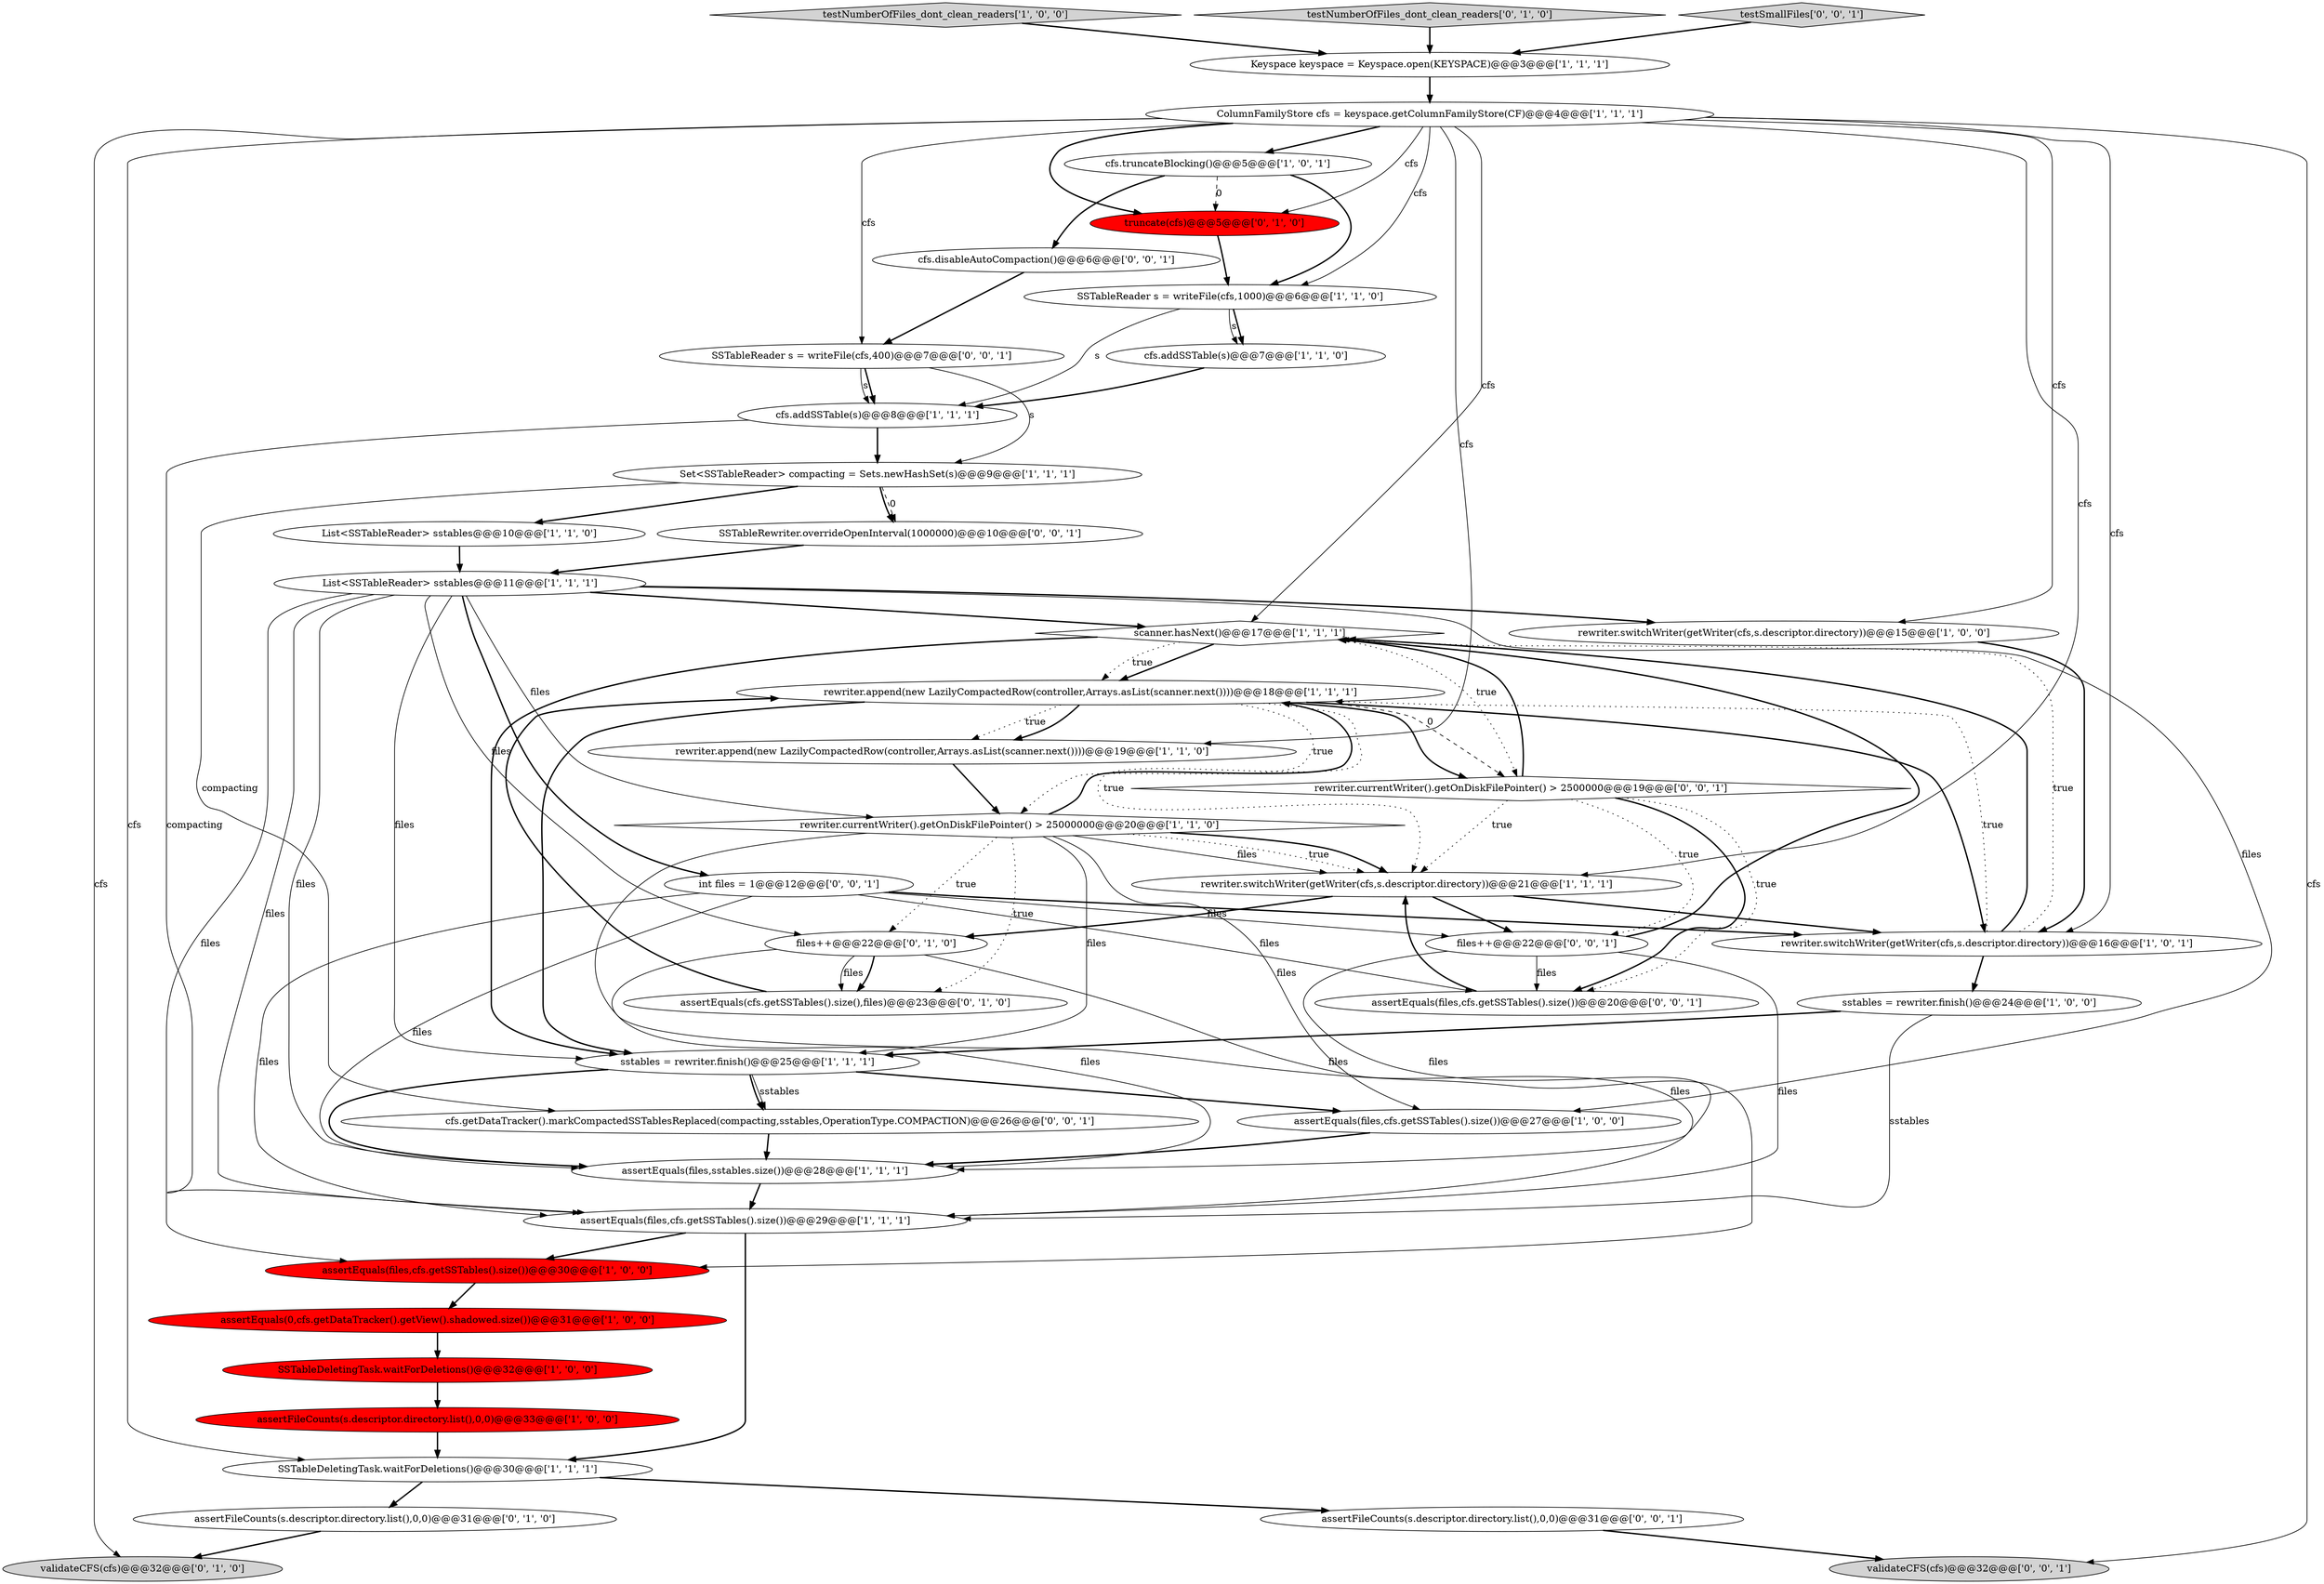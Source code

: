 digraph {
20 [style = filled, label = "List<SSTableReader> sstables@@@10@@@['1', '1', '0']", fillcolor = white, shape = ellipse image = "AAA0AAABBB1BBB"];
29 [style = filled, label = "assertEquals(cfs.getSSTables().size(),files)@@@23@@@['0', '1', '0']", fillcolor = white, shape = ellipse image = "AAA0AAABBB2BBB"];
11 [style = filled, label = "assertEquals(files,cfs.getSSTables().size())@@@27@@@['1', '0', '0']", fillcolor = white, shape = ellipse image = "AAA0AAABBB1BBB"];
25 [style = filled, label = "sstables = rewriter.finish()@@@24@@@['1', '0', '0']", fillcolor = white, shape = ellipse image = "AAA0AAABBB1BBB"];
32 [style = filled, label = "truncate(cfs)@@@5@@@['0', '1', '0']", fillcolor = red, shape = ellipse image = "AAA1AAABBB2BBB"];
39 [style = filled, label = "SSTableRewriter.overrideOpenInterval(1000000)@@@10@@@['0', '0', '1']", fillcolor = white, shape = ellipse image = "AAA0AAABBB3BBB"];
12 [style = filled, label = "scanner.hasNext()@@@17@@@['1', '1', '1']", fillcolor = white, shape = diamond image = "AAA0AAABBB1BBB"];
0 [style = filled, label = "cfs.addSSTable(s)@@@7@@@['1', '1', '0']", fillcolor = white, shape = ellipse image = "AAA0AAABBB1BBB"];
22 [style = filled, label = "rewriter.append(new LazilyCompactedRow(controller,Arrays.asList(scanner.next())))@@@18@@@['1', '1', '1']", fillcolor = white, shape = ellipse image = "AAA0AAABBB1BBB"];
23 [style = filled, label = "rewriter.append(new LazilyCompactedRow(controller,Arrays.asList(scanner.next())))@@@19@@@['1', '1', '0']", fillcolor = white, shape = ellipse image = "AAA0AAABBB1BBB"];
6 [style = filled, label = "assertEquals(files,sstables.size())@@@28@@@['1', '1', '1']", fillcolor = white, shape = ellipse image = "AAA0AAABBB1BBB"];
15 [style = filled, label = "assertFileCounts(s.descriptor.directory.list(),0,0)@@@33@@@['1', '0', '0']", fillcolor = red, shape = ellipse image = "AAA1AAABBB1BBB"];
28 [style = filled, label = "assertFileCounts(s.descriptor.directory.list(),0,0)@@@31@@@['0', '1', '0']", fillcolor = white, shape = ellipse image = "AAA0AAABBB2BBB"];
17 [style = filled, label = "testNumberOfFiles_dont_clean_readers['1', '0', '0']", fillcolor = lightgray, shape = diamond image = "AAA0AAABBB1BBB"];
35 [style = filled, label = "SSTableReader s = writeFile(cfs,400)@@@7@@@['0', '0', '1']", fillcolor = white, shape = ellipse image = "AAA0AAABBB3BBB"];
10 [style = filled, label = "rewriter.currentWriter().getOnDiskFilePointer() > 25000000@@@20@@@['1', '1', '0']", fillcolor = white, shape = diamond image = "AAA0AAABBB1BBB"];
33 [style = filled, label = "rewriter.currentWriter().getOnDiskFilePointer() > 2500000@@@19@@@['0', '0', '1']", fillcolor = white, shape = diamond image = "AAA0AAABBB3BBB"];
2 [style = filled, label = "cfs.addSSTable(s)@@@8@@@['1', '1', '1']", fillcolor = white, shape = ellipse image = "AAA0AAABBB1BBB"];
7 [style = filled, label = "assertEquals(0,cfs.getDataTracker().getView().shadowed.size())@@@31@@@['1', '0', '0']", fillcolor = red, shape = ellipse image = "AAA1AAABBB1BBB"];
24 [style = filled, label = "sstables = rewriter.finish()@@@25@@@['1', '1', '1']", fillcolor = white, shape = ellipse image = "AAA0AAABBB1BBB"];
4 [style = filled, label = "SSTableDeletingTask.waitForDeletions()@@@32@@@['1', '0', '0']", fillcolor = red, shape = ellipse image = "AAA1AAABBB1BBB"];
41 [style = filled, label = "int files = 1@@@12@@@['0', '0', '1']", fillcolor = white, shape = ellipse image = "AAA0AAABBB3BBB"];
14 [style = filled, label = "rewriter.switchWriter(getWriter(cfs,s.descriptor.directory))@@@16@@@['1', '0', '1']", fillcolor = white, shape = ellipse image = "AAA0AAABBB1BBB"];
38 [style = filled, label = "files++@@@22@@@['0', '0', '1']", fillcolor = white, shape = ellipse image = "AAA0AAABBB3BBB"];
40 [style = filled, label = "assertFileCounts(s.descriptor.directory.list(),0,0)@@@31@@@['0', '0', '1']", fillcolor = white, shape = ellipse image = "AAA0AAABBB3BBB"];
5 [style = filled, label = "Set<SSTableReader> compacting = Sets.newHashSet(s)@@@9@@@['1', '1', '1']", fillcolor = white, shape = ellipse image = "AAA0AAABBB1BBB"];
19 [style = filled, label = "Keyspace keyspace = Keyspace.open(KEYSPACE)@@@3@@@['1', '1', '1']", fillcolor = white, shape = ellipse image = "AAA0AAABBB1BBB"];
18 [style = filled, label = "List<SSTableReader> sstables@@@11@@@['1', '1', '1']", fillcolor = white, shape = ellipse image = "AAA0AAABBB1BBB"];
21 [style = filled, label = "ColumnFamilyStore cfs = keyspace.getColumnFamilyStore(CF)@@@4@@@['1', '1', '1']", fillcolor = white, shape = ellipse image = "AAA0AAABBB1BBB"];
31 [style = filled, label = "testNumberOfFiles_dont_clean_readers['0', '1', '0']", fillcolor = lightgray, shape = diamond image = "AAA0AAABBB2BBB"];
43 [style = filled, label = "cfs.getDataTracker().markCompactedSSTablesReplaced(compacting,sstables,OperationType.COMPACTION)@@@26@@@['0', '0', '1']", fillcolor = white, shape = ellipse image = "AAA0AAABBB3BBB"];
3 [style = filled, label = "assertEquals(files,cfs.getSSTables().size())@@@29@@@['1', '1', '1']", fillcolor = white, shape = ellipse image = "AAA0AAABBB1BBB"];
26 [style = filled, label = "SSTableDeletingTask.waitForDeletions()@@@30@@@['1', '1', '1']", fillcolor = white, shape = ellipse image = "AAA0AAABBB1BBB"];
37 [style = filled, label = "cfs.disableAutoCompaction()@@@6@@@['0', '0', '1']", fillcolor = white, shape = ellipse image = "AAA0AAABBB3BBB"];
13 [style = filled, label = "SSTableReader s = writeFile(cfs,1000)@@@6@@@['1', '1', '0']", fillcolor = white, shape = ellipse image = "AAA0AAABBB1BBB"];
42 [style = filled, label = "assertEquals(files,cfs.getSSTables().size())@@@20@@@['0', '0', '1']", fillcolor = white, shape = ellipse image = "AAA0AAABBB3BBB"];
1 [style = filled, label = "assertEquals(files,cfs.getSSTables().size())@@@30@@@['1', '0', '0']", fillcolor = red, shape = ellipse image = "AAA1AAABBB1BBB"];
8 [style = filled, label = "rewriter.switchWriter(getWriter(cfs,s.descriptor.directory))@@@21@@@['1', '1', '1']", fillcolor = white, shape = ellipse image = "AAA0AAABBB1BBB"];
9 [style = filled, label = "cfs.truncateBlocking()@@@5@@@['1', '0', '1']", fillcolor = white, shape = ellipse image = "AAA0AAABBB1BBB"];
34 [style = filled, label = "validateCFS(cfs)@@@32@@@['0', '0', '1']", fillcolor = lightgray, shape = ellipse image = "AAA0AAABBB3BBB"];
16 [style = filled, label = "rewriter.switchWriter(getWriter(cfs,s.descriptor.directory))@@@15@@@['1', '0', '0']", fillcolor = white, shape = ellipse image = "AAA0AAABBB1BBB"];
27 [style = filled, label = "files++@@@22@@@['0', '1', '0']", fillcolor = white, shape = ellipse image = "AAA0AAABBB2BBB"];
36 [style = filled, label = "testSmallFiles['0', '0', '1']", fillcolor = lightgray, shape = diamond image = "AAA0AAABBB3BBB"];
30 [style = filled, label = "validateCFS(cfs)@@@32@@@['0', '1', '0']", fillcolor = lightgray, shape = ellipse image = "AAA0AAABBB2BBB"];
6->3 [style = bold, label=""];
10->8 [style = dotted, label="true"];
14->25 [style = bold, label=""];
24->43 [style = solid, label="sstables"];
5->20 [style = bold, label=""];
10->24 [style = solid, label="files"];
4->15 [style = bold, label=""];
21->16 [style = solid, label="cfs"];
38->12 [style = bold, label=""];
18->6 [style = solid, label="files"];
25->3 [style = solid, label="sstables"];
14->22 [style = dotted, label="true"];
26->40 [style = bold, label=""];
18->27 [style = solid, label="files"];
18->3 [style = solid, label="files"];
21->23 [style = solid, label="cfs"];
24->43 [style = bold, label=""];
9->37 [style = bold, label=""];
10->29 [style = dotted, label="true"];
21->14 [style = solid, label="cfs"];
39->18 [style = bold, label=""];
10->8 [style = bold, label=""];
21->30 [style = solid, label="cfs"];
24->11 [style = bold, label=""];
33->42 [style = bold, label=""];
16->14 [style = bold, label=""];
26->28 [style = bold, label=""];
21->8 [style = solid, label="cfs"];
8->27 [style = bold, label=""];
21->35 [style = solid, label="cfs"];
12->22 [style = bold, label=""];
12->33 [style = dotted, label="true"];
38->42 [style = solid, label="files"];
2->3 [style = solid, label="compacting"];
22->33 [style = bold, label=""];
14->12 [style = dotted, label="true"];
22->23 [style = dotted, label="true"];
28->30 [style = bold, label=""];
5->39 [style = bold, label=""];
18->12 [style = bold, label=""];
10->8 [style = solid, label="files"];
18->1 [style = solid, label="files"];
18->10 [style = solid, label="files"];
38->6 [style = solid, label="files"];
5->39 [style = dashed, label="0"];
40->34 [style = bold, label=""];
27->6 [style = solid, label="files"];
38->3 [style = solid, label="files"];
22->23 [style = bold, label=""];
8->38 [style = bold, label=""];
41->3 [style = solid, label="files"];
20->18 [style = bold, label=""];
25->24 [style = bold, label=""];
12->22 [style = dotted, label="true"];
21->9 [style = bold, label=""];
13->0 [style = solid, label="s"];
23->10 [style = bold, label=""];
18->41 [style = bold, label=""];
33->38 [style = dotted, label="true"];
27->29 [style = bold, label=""];
22->14 [style = bold, label=""];
5->43 [style = solid, label="compacting"];
18->24 [style = solid, label="files"];
13->0 [style = bold, label=""];
3->1 [style = bold, label=""];
27->29 [style = solid, label="files"];
35->2 [style = solid, label="s"];
21->32 [style = solid, label="cfs"];
22->33 [style = dashed, label="0"];
42->8 [style = bold, label=""];
35->2 [style = bold, label=""];
3->26 [style = bold, label=""];
8->14 [style = bold, label=""];
41->42 [style = solid, label="files"];
7->4 [style = bold, label=""];
12->24 [style = bold, label=""];
33->12 [style = bold, label=""];
1->7 [style = bold, label=""];
9->32 [style = dashed, label="0"];
13->2 [style = solid, label="s"];
21->13 [style = solid, label="cfs"];
10->11 [style = solid, label="files"];
21->12 [style = solid, label="cfs"];
41->6 [style = solid, label="files"];
33->8 [style = dotted, label="true"];
37->35 [style = bold, label=""];
21->34 [style = solid, label="cfs"];
31->19 [style = bold, label=""];
41->14 [style = bold, label=""];
36->19 [style = bold, label=""];
2->5 [style = bold, label=""];
19->21 [style = bold, label=""];
18->16 [style = bold, label=""];
10->22 [style = bold, label=""];
22->10 [style = dotted, label="true"];
11->6 [style = bold, label=""];
0->2 [style = bold, label=""];
27->3 [style = solid, label="files"];
10->1 [style = solid, label="files"];
17->19 [style = bold, label=""];
43->6 [style = bold, label=""];
15->26 [style = bold, label=""];
22->8 [style = dotted, label="true"];
33->42 [style = dotted, label="true"];
35->5 [style = solid, label="s"];
41->38 [style = solid, label="files"];
14->12 [style = bold, label=""];
21->32 [style = bold, label=""];
18->11 [style = solid, label="files"];
10->27 [style = dotted, label="true"];
21->26 [style = solid, label="cfs"];
22->24 [style = bold, label=""];
29->22 [style = bold, label=""];
32->13 [style = bold, label=""];
24->6 [style = bold, label=""];
9->13 [style = bold, label=""];
}
